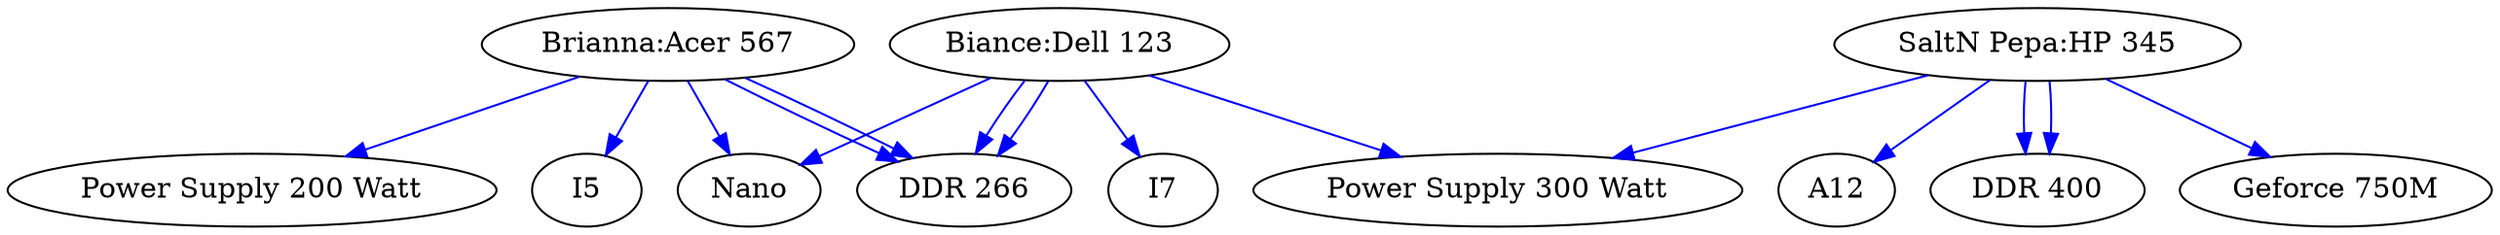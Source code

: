 digraph itemGraph {
"Biance:Dell 123" -> "DDR 266"[color=blue];
"Biance:Dell 123" -> "I7"[color=blue];
"Biance:Dell 123" -> "DDR 266"[color=blue];
"Biance:Dell 123" -> "Nano"[color=blue];
"Biance:Dell 123" -> "Power Supply 300 Watt"[color=blue];
"SaltN Pepa:HP 345" -> "A12"[color=blue];
"SaltN Pepa:HP 345" -> "DDR 400"[color=blue];
"SaltN Pepa:HP 345" -> "Geforce 750M"[color=blue];
"SaltN Pepa:HP 345" -> "DDR 400"[color=blue];
"SaltN Pepa:HP 345" -> "Power Supply 300 Watt"[color=blue];
"Brianna:Acer 567" -> "I5"[color=blue];
"Brianna:Acer 567" -> "Power Supply 200 Watt"[color=blue];
"Brianna:Acer 567" -> "DDR 266"[color=blue];
"Brianna:Acer 567" -> "Nano"[color=blue];
"Brianna:Acer 567" -> "DDR 266"[color=blue];
}
